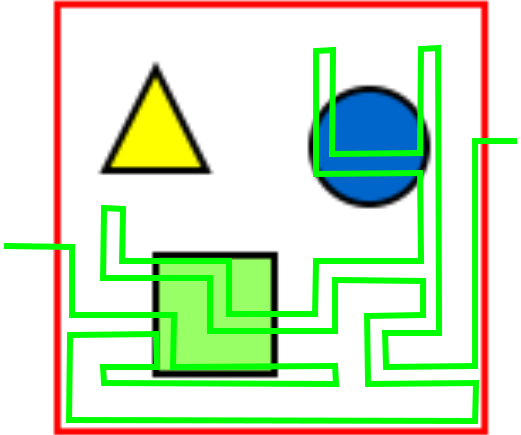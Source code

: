<?xml version="1.0" encoding="UTF-8"?>
<dia:diagram xmlns:dia="http://www.lysator.liu.se/~alla/dia/">
  <dia:layer name="Background" visible="true" active="true">
    <dia:object type="Standard - Image" version="0" id="O0">
      <dia:attribute name="obj_pos">
        <dia:point val="12.85,1.45"/>
      </dia:attribute>
      <dia:attribute name="obj_bb">
        <dia:rectangle val="12.8,1.4;34.6,23.2"/>
      </dia:attribute>
      <dia:attribute name="elem_corner">
        <dia:point val="12.85,1.45"/>
      </dia:attribute>
      <dia:attribute name="elem_width">
        <dia:real val="21.7"/>
      </dia:attribute>
      <dia:attribute name="elem_height">
        <dia:real val="21.7"/>
      </dia:attribute>
      <dia:attribute name="draw_border">
        <dia:boolean val="false"/>
      </dia:attribute>
      <dia:attribute name="keep_aspect">
        <dia:boolean val="true"/>
      </dia:attribute>
      <dia:attribute name="file">
        <dia:string>#maze1.png#</dia:string>
      </dia:attribute>
    </dia:object>
    <dia:object type="Standard - PolyLine" version="0" id="O1">
      <dia:attribute name="obj_pos">
        <dia:point val="10.35,13.7"/>
      </dia:attribute>
      <dia:attribute name="obj_bb">
        <dia:rectangle val="10.198,3.641;36.15,22.6"/>
      </dia:attribute>
      <dia:attribute name="poly_points">
        <dia:point val="10.35,13.7"/>
        <dia:point val="13.75,13.75"/>
        <dia:point val="13.75,17.15"/>
        <dia:point val="18.85,17.15"/>
        <dia:point val="18.8,19.75"/>
        <dia:point val="26.9,19.7"/>
        <dia:point val="26.95,20.6"/>
        <dia:point val="15.35,20.55"/>
        <dia:point val="15.3,19.75"/>
        <dia:point val="18,19.75"/>
        <dia:point val="17.95,18.1"/>
        <dia:point val="13.65,18.15"/>
        <dia:point val="13.6,22.4"/>
        <dia:point val="33.9,22.45"/>
        <dia:point val="33.95,20.55"/>
        <dia:point val="28.55,20.6"/>
        <dia:point val="28.5,17.2"/>
        <dia:point val="31.3,17.15"/>
        <dia:point val="31.3,15.45"/>
        <dia:point val="26.9,15.4"/>
        <dia:point val="26.9,17.95"/>
        <dia:point val="20.65,17.95"/>
        <dia:point val="20.65,15.3"/>
        <dia:point val="15.3,15.3"/>
        <dia:point val="15.35,11.8"/>
        <dia:point val="16.3,11.85"/>
        <dia:point val="16.25,14.45"/>
        <dia:point val="21.6,14.45"/>
        <dia:point val="21.6,17.1"/>
        <dia:point val="25.9,17.1"/>
        <dia:point val="25.95,14.45"/>
        <dia:point val="31.2,14.45"/>
        <dia:point val="31.15,10.05"/>
        <dia:point val="25.95,10.1"/>
        <dia:point val="25.95,3.95"/>
        <dia:point val="26.8,3.9"/>
        <dia:point val="26.75,9.1"/>
        <dia:point val="31.15,9.05"/>
        <dia:point val="31.2,3.85"/>
        <dia:point val="32.05,3.8"/>
        <dia:point val="32.1,18.05"/>
        <dia:point val="29.4,18.05"/>
        <dia:point val="29.45,19.75"/>
        <dia:point val="33.9,19.7"/>
        <dia:point val="33.9,8.45"/>
        <dia:point val="36,8.45"/>
      </dia:attribute>
      <dia:attribute name="line_color">
        <dia:color val="#00ff00"/>
      </dia:attribute>
      <dia:attribute name="line_width">
        <dia:real val="0.3"/>
      </dia:attribute>
    </dia:object>
  </dia:layer>
</dia:diagram>
